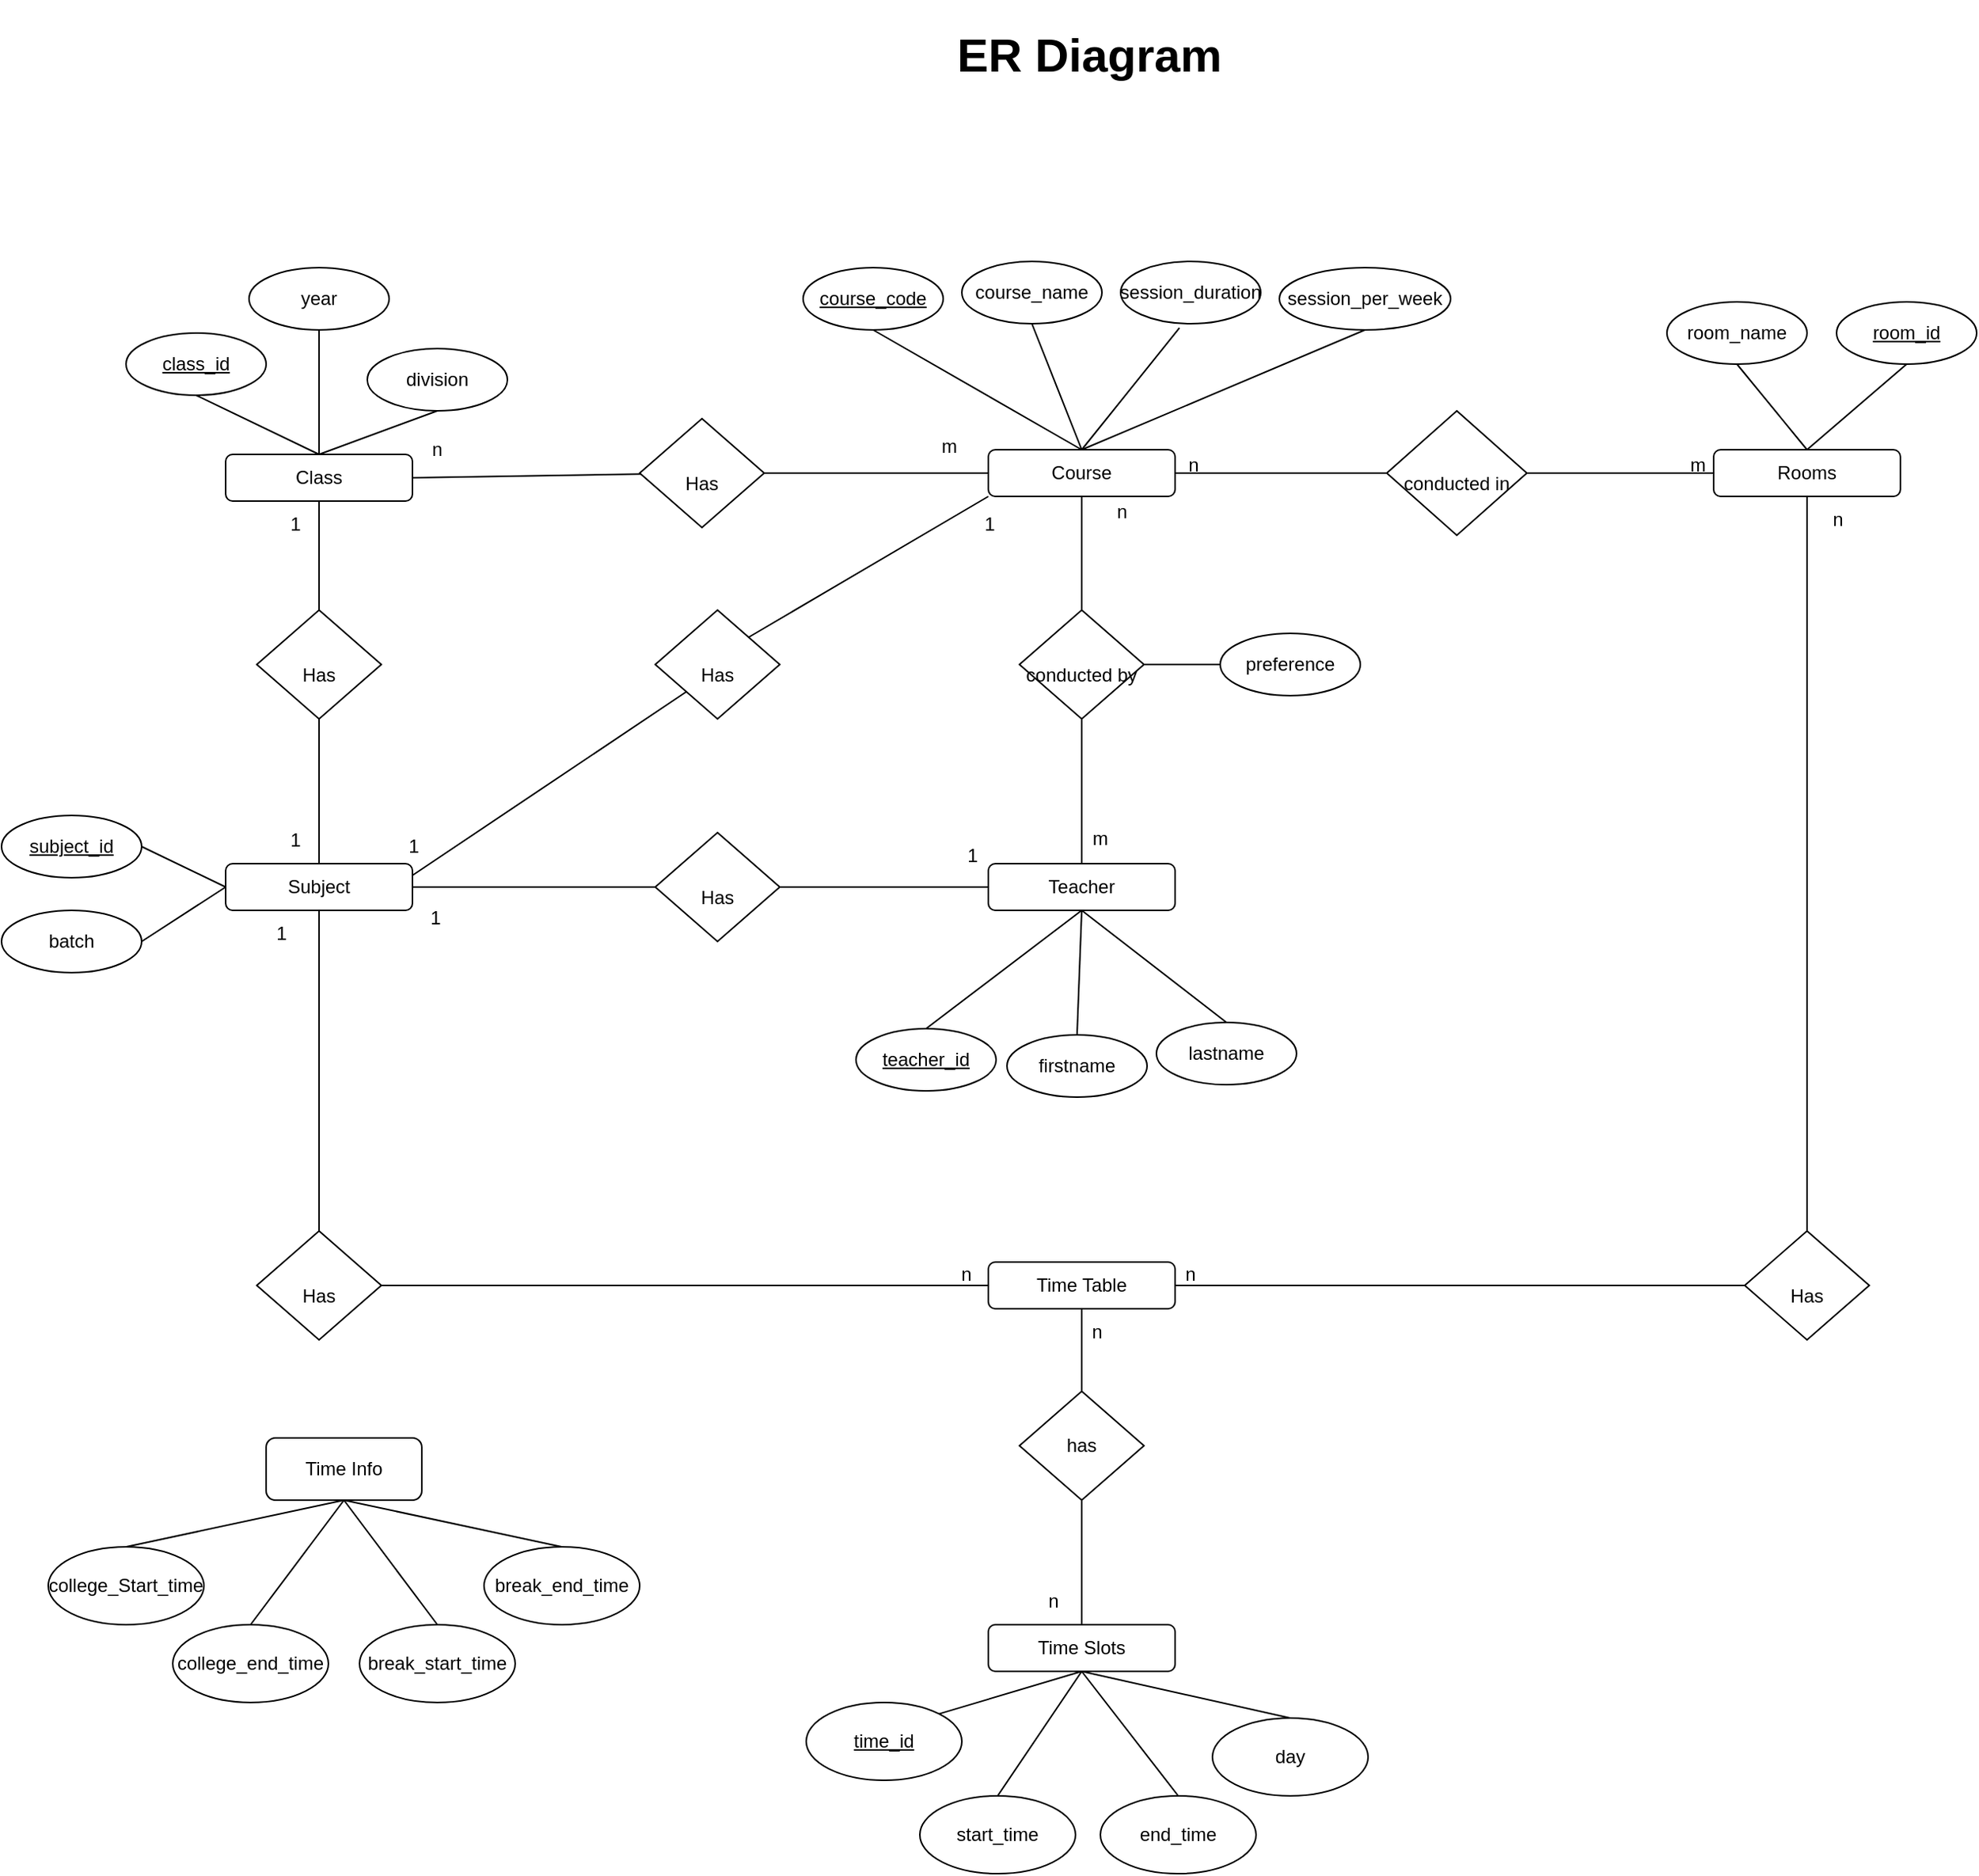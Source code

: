 <mxfile version="20.8.10" type="device"><diagram id="u9UO6aAXQ1LTPCA1RmuC" name="Page-1"><mxGraphModel dx="1114" dy="774" grid="1" gridSize="10" guides="1" tooltips="1" connect="1" arrows="1" fold="1" page="1" pageScale="1" pageWidth="2336" pageHeight="1654" math="0" shadow="0"><root><mxCell id="0"/><mxCell id="1" parent="0"/><mxCell id="pp_ZHWP5TIwgbyzewIT6-2" value="Teacher" style="rounded=1;whiteSpace=wrap;html=1;" parent="1" vertex="1"><mxGeometry x="1224" y="571" width="120" height="30" as="geometry"/></mxCell><mxCell id="pp_ZHWP5TIwgbyzewIT6-3" value="ER Diagram" style="text;html=1;strokeColor=none;fillColor=none;align=center;verticalAlign=middle;whiteSpace=wrap;rounded=0;fontStyle=1;fontSize=30;" parent="1" vertex="1"><mxGeometry x="1149" y="16" width="280" height="70" as="geometry"/></mxCell><mxCell id="pp_ZHWP5TIwgbyzewIT6-4" value="Rooms" style="rounded=1;whiteSpace=wrap;html=1;" parent="1" vertex="1"><mxGeometry x="1690" y="305" width="120" height="30" as="geometry"/></mxCell><mxCell id="pp_ZHWP5TIwgbyzewIT6-5" value="Class" style="rounded=1;whiteSpace=wrap;html=1;" parent="1" vertex="1"><mxGeometry x="734" y="308" width="120" height="30" as="geometry"/></mxCell><mxCell id="pp_ZHWP5TIwgbyzewIT6-6" value="Course" style="rounded=1;whiteSpace=wrap;html=1;" parent="1" vertex="1"><mxGeometry x="1224" y="305" width="120" height="30" as="geometry"/></mxCell><mxCell id="pp_ZHWP5TIwgbyzewIT6-7" value="&lt;span style=&quot;font-size: 12px;&quot;&gt;conducted by&lt;br&gt;&lt;/span&gt;" style="rhombus;whiteSpace=wrap;html=1;fontSize=30;fontStyle=0;" parent="1" vertex="1"><mxGeometry x="1244" y="408" width="80" height="70" as="geometry"/></mxCell><mxCell id="pp_ZHWP5TIwgbyzewIT6-9" value="&lt;span style=&quot;font-size: 12px;&quot;&gt;Has&lt;br&gt;&lt;/span&gt;" style="rhombus;whiteSpace=wrap;html=1;fontSize=30;fontStyle=0;" parent="1" vertex="1"><mxGeometry x="1010" y="551" width="80" height="70" as="geometry"/></mxCell><mxCell id="pp_ZHWP5TIwgbyzewIT6-10" value="&lt;span style=&quot;font-size: 12px;&quot;&gt;conducted in&lt;br&gt;&lt;/span&gt;" style="rhombus;whiteSpace=wrap;html=1;fontSize=30;fontStyle=0;" parent="1" vertex="1"><mxGeometry x="1480" y="280" width="90" height="80" as="geometry"/></mxCell><mxCell id="pp_ZHWP5TIwgbyzewIT6-36" value="teacher_id" style="ellipse;whiteSpace=wrap;html=1;fontSize=12;fontStyle=4;" parent="1" vertex="1"><mxGeometry x="1139" y="677" width="90" height="40" as="geometry"/></mxCell><mxCell id="pp_ZHWP5TIwgbyzewIT6-37" value="firstname" style="ellipse;whiteSpace=wrap;html=1;fontSize=12;" parent="1" vertex="1"><mxGeometry x="1236" y="681" width="90" height="40" as="geometry"/></mxCell><mxCell id="pp_ZHWP5TIwgbyzewIT6-38" value="" style="endArrow=none;html=1;rounded=0;fontSize=12;entryX=0.5;entryY=0;entryDx=0;entryDy=0;exitX=0.5;exitY=1;exitDx=0;exitDy=0;" parent="1" source="pp_ZHWP5TIwgbyzewIT6-2" target="pp_ZHWP5TIwgbyzewIT6-36" edge="1"><mxGeometry width="50" height="50" relative="1" as="geometry"><mxPoint x="1149" y="568" as="sourcePoint"/><mxPoint x="1089" y="628" as="targetPoint"/></mxGeometry></mxCell><mxCell id="pp_ZHWP5TIwgbyzewIT6-39" value="" style="endArrow=none;html=1;rounded=0;fontSize=12;entryX=0.5;entryY=1;entryDx=0;entryDy=0;exitX=0.5;exitY=0;exitDx=0;exitDy=0;" parent="1" source="pp_ZHWP5TIwgbyzewIT6-37" target="pp_ZHWP5TIwgbyzewIT6-2" edge="1"><mxGeometry width="50" height="50" relative="1" as="geometry"><mxPoint x="1119" y="628" as="sourcePoint"/><mxPoint x="1139" y="568" as="targetPoint"/></mxGeometry></mxCell><mxCell id="pp_ZHWP5TIwgbyzewIT6-40" value="class_id" style="ellipse;whiteSpace=wrap;html=1;fontSize=12;fontStyle=4;" parent="1" vertex="1"><mxGeometry x="670" y="230" width="90" height="40" as="geometry"/></mxCell><mxCell id="pp_ZHWP5TIwgbyzewIT6-41" value="year" style="ellipse;whiteSpace=wrap;html=1;fontSize=12;" parent="1" vertex="1"><mxGeometry x="749" y="188" width="90" height="40" as="geometry"/></mxCell><mxCell id="pp_ZHWP5TIwgbyzewIT6-42" value="division" style="ellipse;whiteSpace=wrap;html=1;fontSize=12;" parent="1" vertex="1"><mxGeometry x="825" y="240" width="90" height="40" as="geometry"/></mxCell><mxCell id="pp_ZHWP5TIwgbyzewIT6-43" value="" style="endArrow=none;html=1;rounded=0;fontSize=12;exitX=0.5;exitY=0;exitDx=0;exitDy=0;entryX=0.5;entryY=1;entryDx=0;entryDy=0;" parent="1" source="pp_ZHWP5TIwgbyzewIT6-5" target="pp_ZHWP5TIwgbyzewIT6-40" edge="1"><mxGeometry width="50" height="50" relative="1" as="geometry"><mxPoint x="1039" y="678" as="sourcePoint"/><mxPoint x="1089" y="628" as="targetPoint"/></mxGeometry></mxCell><mxCell id="pp_ZHWP5TIwgbyzewIT6-44" value="" style="endArrow=none;html=1;rounded=0;fontSize=12;exitX=0.5;exitY=0;exitDx=0;exitDy=0;entryX=0.5;entryY=1;entryDx=0;entryDy=0;" parent="1" source="pp_ZHWP5TIwgbyzewIT6-5" target="pp_ZHWP5TIwgbyzewIT6-41" edge="1"><mxGeometry width="50" height="50" relative="1" as="geometry"><mxPoint x="1039" y="678" as="sourcePoint"/><mxPoint x="1089" y="628" as="targetPoint"/></mxGeometry></mxCell><mxCell id="pp_ZHWP5TIwgbyzewIT6-45" value="" style="endArrow=none;html=1;rounded=0;fontSize=12;exitX=0.5;exitY=0;exitDx=0;exitDy=0;entryX=0.5;entryY=1;entryDx=0;entryDy=0;" parent="1" source="pp_ZHWP5TIwgbyzewIT6-5" target="pp_ZHWP5TIwgbyzewIT6-42" edge="1"><mxGeometry width="50" height="50" relative="1" as="geometry"><mxPoint x="1039" y="678" as="sourcePoint"/><mxPoint x="1089" y="628" as="targetPoint"/></mxGeometry></mxCell><mxCell id="pp_ZHWP5TIwgbyzewIT6-46" value="course_code" style="ellipse;whiteSpace=wrap;html=1;fontSize=12;fontStyle=4;" parent="1" vertex="1"><mxGeometry x="1105" y="188" width="90" height="40" as="geometry"/></mxCell><mxCell id="pp_ZHWP5TIwgbyzewIT6-47" value="course_name" style="ellipse;whiteSpace=wrap;html=1;fontSize=12;" parent="1" vertex="1"><mxGeometry x="1207" y="184" width="90" height="40" as="geometry"/></mxCell><mxCell id="pp_ZHWP5TIwgbyzewIT6-48" value="session_duration" style="ellipse;whiteSpace=wrap;html=1;fontSize=12;" parent="1" vertex="1"><mxGeometry x="1309" y="184" width="90" height="40" as="geometry"/></mxCell><mxCell id="pp_ZHWP5TIwgbyzewIT6-49" value="session_per_week" style="ellipse;whiteSpace=wrap;html=1;fontSize=12;" parent="1" vertex="1"><mxGeometry x="1411" y="188" width="110" height="40" as="geometry"/></mxCell><mxCell id="pp_ZHWP5TIwgbyzewIT6-50" value="" style="endArrow=none;html=1;rounded=0;fontSize=12;exitX=0.5;exitY=1;exitDx=0;exitDy=0;entryX=0.5;entryY=0;entryDx=0;entryDy=0;" parent="1" source="pp_ZHWP5TIwgbyzewIT6-46" target="pp_ZHWP5TIwgbyzewIT6-6" edge="1"><mxGeometry width="50" height="50" relative="1" as="geometry"><mxPoint x="1039" y="878" as="sourcePoint"/><mxPoint x="1249" y="598" as="targetPoint"/></mxGeometry></mxCell><mxCell id="pp_ZHWP5TIwgbyzewIT6-51" value="" style="endArrow=none;html=1;rounded=0;fontSize=12;exitX=0.5;exitY=1;exitDx=0;exitDy=0;entryX=0.5;entryY=0;entryDx=0;entryDy=0;" parent="1" source="pp_ZHWP5TIwgbyzewIT6-47" target="pp_ZHWP5TIwgbyzewIT6-6" edge="1"><mxGeometry width="50" height="50" relative="1" as="geometry"><mxPoint x="1039" y="878" as="sourcePoint"/><mxPoint x="1069" y="818" as="targetPoint"/></mxGeometry></mxCell><mxCell id="pp_ZHWP5TIwgbyzewIT6-52" value="" style="endArrow=none;html=1;rounded=0;fontSize=12;exitX=0.42;exitY=1.068;exitDx=0;exitDy=0;entryX=0.5;entryY=0;entryDx=0;entryDy=0;exitPerimeter=0;" parent="1" source="pp_ZHWP5TIwgbyzewIT6-48" target="pp_ZHWP5TIwgbyzewIT6-6" edge="1"><mxGeometry width="50" height="50" relative="1" as="geometry"><mxPoint x="1039" y="878" as="sourcePoint"/><mxPoint x="1289" y="596" as="targetPoint"/></mxGeometry></mxCell><mxCell id="pp_ZHWP5TIwgbyzewIT6-53" value="" style="endArrow=none;html=1;rounded=0;fontSize=12;entryX=0.5;entryY=0;entryDx=0;entryDy=0;exitX=0.5;exitY=1;exitDx=0;exitDy=0;" parent="1" source="pp_ZHWP5TIwgbyzewIT6-49" target="pp_ZHWP5TIwgbyzewIT6-6" edge="1"><mxGeometry width="50" height="50" relative="1" as="geometry"><mxPoint x="1039" y="878" as="sourcePoint"/><mxPoint x="1089" y="828" as="targetPoint"/></mxGeometry></mxCell><mxCell id="pp_ZHWP5TIwgbyzewIT6-54" value="room_id" style="ellipse;whiteSpace=wrap;html=1;fontSize=12;fontStyle=4;" parent="1" vertex="1"><mxGeometry x="1769" y="210" width="90" height="40" as="geometry"/></mxCell><mxCell id="pp_ZHWP5TIwgbyzewIT6-55" value="room_name" style="ellipse;whiteSpace=wrap;html=1;fontSize=12;" parent="1" vertex="1"><mxGeometry x="1660" y="210" width="90" height="40" as="geometry"/></mxCell><mxCell id="pp_ZHWP5TIwgbyzewIT6-56" value="" style="endArrow=none;html=1;rounded=0;fontSize=12;entryX=0.5;entryY=1;entryDx=0;entryDy=0;exitX=0.5;exitY=0;exitDx=0;exitDy=0;" parent="1" source="pp_ZHWP5TIwgbyzewIT6-4" target="pp_ZHWP5TIwgbyzewIT6-54" edge="1"><mxGeometry width="50" height="50" relative="1" as="geometry"><mxPoint x="1039" y="678" as="sourcePoint"/><mxPoint x="1089" y="628" as="targetPoint"/></mxGeometry></mxCell><mxCell id="pp_ZHWP5TIwgbyzewIT6-57" value="" style="endArrow=none;html=1;rounded=0;fontSize=12;entryX=0.5;entryY=1;entryDx=0;entryDy=0;exitX=0.5;exitY=0;exitDx=0;exitDy=0;" parent="1" source="pp_ZHWP5TIwgbyzewIT6-4" target="pp_ZHWP5TIwgbyzewIT6-55" edge="1"><mxGeometry width="50" height="50" relative="1" as="geometry"><mxPoint x="1349" y="828" as="sourcePoint"/><mxPoint x="1399" y="778" as="targetPoint"/></mxGeometry></mxCell><mxCell id="pp_ZHWP5TIwgbyzewIT6-58" value="Time Table" style="rounded=1;whiteSpace=wrap;html=1;" parent="1" vertex="1"><mxGeometry x="1224" y="827" width="120" height="30" as="geometry"/></mxCell><mxCell id="pp_ZHWP5TIwgbyzewIT6-62" value="&lt;span style=&quot;font-size: 12px;&quot;&gt;Has&lt;br&gt;&lt;/span&gt;" style="rhombus;whiteSpace=wrap;html=1;fontSize=30;fontStyle=0;" parent="1" vertex="1"><mxGeometry x="1710" y="807" width="80" height="70" as="geometry"/></mxCell><mxCell id="pp_ZHWP5TIwgbyzewIT6-67" value="" style="endArrow=none;html=1;rounded=0;fontSize=12;exitX=1;exitY=0.5;exitDx=0;exitDy=0;entryX=0;entryY=0.5;entryDx=0;entryDy=0;" parent="1" source="pp_ZHWP5TIwgbyzewIT6-58" target="pp_ZHWP5TIwgbyzewIT6-62" edge="1"><mxGeometry width="50" height="50" relative="1" as="geometry"><mxPoint x="1219" y="1118" as="sourcePoint"/><mxPoint x="1269" y="1068" as="targetPoint"/></mxGeometry></mxCell><mxCell id="pp_ZHWP5TIwgbyzewIT6-68" value="" style="endArrow=none;html=1;rounded=0;fontSize=12;entryX=0.5;entryY=1;entryDx=0;entryDy=0;exitX=0.5;exitY=0;exitDx=0;exitDy=0;" parent="1" source="pp_ZHWP5TIwgbyzewIT6-62" target="pp_ZHWP5TIwgbyzewIT6-4" edge="1"><mxGeometry width="50" height="50" relative="1" as="geometry"><mxPoint x="1329" y="858" as="sourcePoint"/><mxPoint x="1379" y="808" as="targetPoint"/></mxGeometry></mxCell><mxCell id="pp_ZHWP5TIwgbyzewIT6-99" value="n" style="text;html=1;strokeColor=none;fillColor=none;align=center;verticalAlign=middle;whiteSpace=wrap;rounded=0;fontSize=12;" parent="1" vertex="1"><mxGeometry x="1740" y="335" width="60" height="30" as="geometry"/></mxCell><mxCell id="pp_ZHWP5TIwgbyzewIT6-113" value="n" style="text;html=1;strokeColor=none;fillColor=none;align=center;verticalAlign=middle;whiteSpace=wrap;rounded=0;fontSize=12;" parent="1" vertex="1"><mxGeometry x="1324" y="820" width="60" height="30" as="geometry"/></mxCell><mxCell id="XUNh5YbpI6GMGYQQi6fQ-2" value="Time Info" style="rounded=1;whiteSpace=wrap;html=1;" parent="1" vertex="1"><mxGeometry x="760" y="940" width="100" height="40" as="geometry"/></mxCell><mxCell id="XUNh5YbpI6GMGYQQi6fQ-3" value="college_Start_time" style="ellipse;whiteSpace=wrap;html=1;" parent="1" vertex="1"><mxGeometry x="620" y="1010" width="100" height="50" as="geometry"/></mxCell><mxCell id="XUNh5YbpI6GMGYQQi6fQ-4" value="college_end_time" style="ellipse;whiteSpace=wrap;html=1;" parent="1" vertex="1"><mxGeometry x="700" y="1060" width="100" height="50" as="geometry"/></mxCell><mxCell id="XUNh5YbpI6GMGYQQi6fQ-5" value="break_start_time" style="ellipse;whiteSpace=wrap;html=1;" parent="1" vertex="1"><mxGeometry x="820" y="1060" width="100" height="50" as="geometry"/></mxCell><mxCell id="XUNh5YbpI6GMGYQQi6fQ-6" value="break_end_time" style="ellipse;whiteSpace=wrap;html=1;" parent="1" vertex="1"><mxGeometry x="900" y="1010" width="100" height="50" as="geometry"/></mxCell><mxCell id="XUNh5YbpI6GMGYQQi6fQ-9" value="" style="endArrow=none;html=1;rounded=0;entryX=0.5;entryY=0;entryDx=0;entryDy=0;exitX=0.5;exitY=1;exitDx=0;exitDy=0;" parent="1" source="XUNh5YbpI6GMGYQQi6fQ-2" target="XUNh5YbpI6GMGYQQi6fQ-3" edge="1"><mxGeometry width="50" height="50" relative="1" as="geometry"><mxPoint x="829" y="1168" as="sourcePoint"/><mxPoint x="1119" y="1048" as="targetPoint"/></mxGeometry></mxCell><mxCell id="XUNh5YbpI6GMGYQQi6fQ-10" value="" style="endArrow=none;html=1;rounded=0;exitX=0.5;exitY=1;exitDx=0;exitDy=0;entryX=0.5;entryY=0;entryDx=0;entryDy=0;" parent="1" source="XUNh5YbpI6GMGYQQi6fQ-2" target="XUNh5YbpI6GMGYQQi6fQ-4" edge="1"><mxGeometry width="50" height="50" relative="1" as="geometry"><mxPoint x="1069" y="1098" as="sourcePoint"/><mxPoint x="1119" y="1048" as="targetPoint"/></mxGeometry></mxCell><mxCell id="XUNh5YbpI6GMGYQQi6fQ-11" value="" style="endArrow=none;html=1;rounded=0;exitX=0.5;exitY=1;exitDx=0;exitDy=0;entryX=0.5;entryY=0;entryDx=0;entryDy=0;" parent="1" source="XUNh5YbpI6GMGYQQi6fQ-2" target="XUNh5YbpI6GMGYQQi6fQ-6" edge="1"><mxGeometry width="50" height="50" relative="1" as="geometry"><mxPoint x="1069" y="1098" as="sourcePoint"/><mxPoint x="1119" y="1048" as="targetPoint"/></mxGeometry></mxCell><mxCell id="XUNh5YbpI6GMGYQQi6fQ-12" value="" style="endArrow=none;html=1;rounded=0;exitX=0.5;exitY=1;exitDx=0;exitDy=0;entryX=0.5;entryY=0;entryDx=0;entryDy=0;" parent="1" source="XUNh5YbpI6GMGYQQi6fQ-2" target="XUNh5YbpI6GMGYQQi6fQ-5" edge="1"><mxGeometry width="50" height="50" relative="1" as="geometry"><mxPoint x="1069" y="1098" as="sourcePoint"/><mxPoint x="1119" y="1048" as="targetPoint"/></mxGeometry></mxCell><mxCell id="ksi-KgXg931qsMHE3DVh-1" value="preference" style="ellipse;whiteSpace=wrap;html=1;fontSize=12;" parent="1" vertex="1"><mxGeometry x="1373" y="423" width="90" height="40" as="geometry"/></mxCell><mxCell id="ksi-KgXg931qsMHE3DVh-2" value="" style="endArrow=none;html=1;rounded=0;entryX=0;entryY=0.5;entryDx=0;entryDy=0;exitX=1;exitY=0.5;exitDx=0;exitDy=0;" parent="1" source="pp_ZHWP5TIwgbyzewIT6-7" target="ksi-KgXg931qsMHE3DVh-1" edge="1"><mxGeometry width="50" height="50" relative="1" as="geometry"><mxPoint x="999" y="468" as="sourcePoint"/><mxPoint x="1049" y="418" as="targetPoint"/></mxGeometry></mxCell><mxCell id="2k_cxdHPpTk8gg4kyThG-1" value="Time Slots" style="rounded=1;whiteSpace=wrap;html=1;" parent="1" vertex="1"><mxGeometry x="1224" y="1060" width="120" height="30" as="geometry"/></mxCell><mxCell id="2k_cxdHPpTk8gg4kyThG-2" value="time_id" style="ellipse;whiteSpace=wrap;html=1;fontStyle=4;" parent="1" vertex="1"><mxGeometry x="1107" y="1110" width="100" height="50" as="geometry"/></mxCell><mxCell id="2k_cxdHPpTk8gg4kyThG-3" value="start_time" style="ellipse;whiteSpace=wrap;html=1;" parent="1" vertex="1"><mxGeometry x="1180" y="1170" width="100" height="50" as="geometry"/></mxCell><mxCell id="2k_cxdHPpTk8gg4kyThG-4" value="end_time" style="ellipse;whiteSpace=wrap;html=1;" parent="1" vertex="1"><mxGeometry x="1296" y="1170" width="100" height="50" as="geometry"/></mxCell><mxCell id="2k_cxdHPpTk8gg4kyThG-5" value="day" style="ellipse;whiteSpace=wrap;html=1;" parent="1" vertex="1"><mxGeometry x="1368" y="1120" width="100" height="50" as="geometry"/></mxCell><mxCell id="2k_cxdHPpTk8gg4kyThG-6" value="" style="endArrow=none;html=1;rounded=0;entryX=0.5;entryY=1;entryDx=0;entryDy=0;exitX=1;exitY=0;exitDx=0;exitDy=0;" parent="1" source="2k_cxdHPpTk8gg4kyThG-2" target="2k_cxdHPpTk8gg4kyThG-1" edge="1"><mxGeometry width="50" height="50" relative="1" as="geometry"><mxPoint x="999" y="1068" as="sourcePoint"/><mxPoint x="1049" y="1018" as="targetPoint"/></mxGeometry></mxCell><mxCell id="2k_cxdHPpTk8gg4kyThG-7" value="" style="endArrow=none;html=1;rounded=0;entryX=0.5;entryY=1;entryDx=0;entryDy=0;exitX=0.5;exitY=0;exitDx=0;exitDy=0;" parent="1" source="2k_cxdHPpTk8gg4kyThG-3" target="2k_cxdHPpTk8gg4kyThG-1" edge="1"><mxGeometry width="50" height="50" relative="1" as="geometry"><mxPoint x="999" y="1068" as="sourcePoint"/><mxPoint x="1049" y="1018" as="targetPoint"/></mxGeometry></mxCell><mxCell id="2k_cxdHPpTk8gg4kyThG-8" value="" style="endArrow=none;html=1;rounded=0;entryX=0.5;entryY=1;entryDx=0;entryDy=0;exitX=0.5;exitY=0;exitDx=0;exitDy=0;" parent="1" source="2k_cxdHPpTk8gg4kyThG-4" target="2k_cxdHPpTk8gg4kyThG-1" edge="1"><mxGeometry width="50" height="50" relative="1" as="geometry"><mxPoint x="999" y="1068" as="sourcePoint"/><mxPoint x="1049" y="1018" as="targetPoint"/></mxGeometry></mxCell><mxCell id="2k_cxdHPpTk8gg4kyThG-9" value="" style="endArrow=none;html=1;rounded=0;entryX=0.5;entryY=1;entryDx=0;entryDy=0;exitX=0.5;exitY=0;exitDx=0;exitDy=0;" parent="1" source="2k_cxdHPpTk8gg4kyThG-5" target="2k_cxdHPpTk8gg4kyThG-1" edge="1"><mxGeometry width="50" height="50" relative="1" as="geometry"><mxPoint x="999" y="1068" as="sourcePoint"/><mxPoint x="1049" y="1018" as="targetPoint"/></mxGeometry></mxCell><mxCell id="2k_cxdHPpTk8gg4kyThG-10" value="has" style="rhombus;whiteSpace=wrap;html=1;" parent="1" vertex="1"><mxGeometry x="1244" y="910" width="80" height="70" as="geometry"/></mxCell><mxCell id="2k_cxdHPpTk8gg4kyThG-11" value="" style="endArrow=none;html=1;rounded=0;entryX=0.5;entryY=1;entryDx=0;entryDy=0;exitX=0.5;exitY=0;exitDx=0;exitDy=0;" parent="1" source="2k_cxdHPpTk8gg4kyThG-10" target="pp_ZHWP5TIwgbyzewIT6-58" edge="1"><mxGeometry width="50" height="50" relative="1" as="geometry"><mxPoint x="999" y="1068" as="sourcePoint"/><mxPoint x="1049" y="1018" as="targetPoint"/></mxGeometry></mxCell><mxCell id="2k_cxdHPpTk8gg4kyThG-12" value="" style="endArrow=none;html=1;rounded=0;entryX=0.5;entryY=1;entryDx=0;entryDy=0;exitX=0.5;exitY=0;exitDx=0;exitDy=0;" parent="1" source="2k_cxdHPpTk8gg4kyThG-1" target="2k_cxdHPpTk8gg4kyThG-10" edge="1"><mxGeometry width="50" height="50" relative="1" as="geometry"><mxPoint x="999" y="1068" as="sourcePoint"/><mxPoint x="1049" y="1018" as="targetPoint"/></mxGeometry></mxCell><mxCell id="2k_cxdHPpTk8gg4kyThG-15" value="n" style="text;html=1;strokeColor=none;fillColor=none;align=center;verticalAlign=middle;whiteSpace=wrap;rounded=0;" parent="1" vertex="1"><mxGeometry x="1236" y="1030" width="60" height="30" as="geometry"/></mxCell><mxCell id="2k_cxdHPpTk8gg4kyThG-16" value="n" style="text;html=1;strokeColor=none;fillColor=none;align=center;verticalAlign=middle;whiteSpace=wrap;rounded=0;" parent="1" vertex="1"><mxGeometry x="1264" y="857" width="60" height="30" as="geometry"/></mxCell><mxCell id="A5fgIHhanyY5Ph-lzB0l-19" value="lastname" style="ellipse;whiteSpace=wrap;html=1;fontSize=12;" parent="1" vertex="1"><mxGeometry x="1332" y="673" width="90" height="40" as="geometry"/></mxCell><mxCell id="A5fgIHhanyY5Ph-lzB0l-20" value="" style="endArrow=none;html=1;rounded=0;fontSize=12;entryX=0.5;entryY=0;entryDx=0;entryDy=0;exitX=0.5;exitY=1;exitDx=0;exitDy=0;" parent="1" source="pp_ZHWP5TIwgbyzewIT6-2" target="A5fgIHhanyY5Ph-lzB0l-19" edge="1"><mxGeometry width="50" height="50" relative="1" as="geometry"><mxPoint x="1439" y="278" as="sourcePoint"/><mxPoint x="1364" y="208" as="targetPoint"/></mxGeometry></mxCell><mxCell id="A5fgIHhanyY5Ph-lzB0l-23" value="Subject" style="rounded=1;whiteSpace=wrap;html=1;" parent="1" vertex="1"><mxGeometry x="734" y="571" width="120" height="30" as="geometry"/></mxCell><mxCell id="A5fgIHhanyY5Ph-lzB0l-24" value="&lt;span style=&quot;font-size: 12px;&quot;&gt;Has&lt;br&gt;&lt;/span&gt;" style="rhombus;whiteSpace=wrap;html=1;fontSize=30;fontStyle=0;" parent="1" vertex="1"><mxGeometry x="754" y="408" width="80" height="70" as="geometry"/></mxCell><mxCell id="A5fgIHhanyY5Ph-lzB0l-25" value="&lt;span style=&quot;font-size: 12px;&quot;&gt;Has&lt;br&gt;&lt;/span&gt;" style="rhombus;whiteSpace=wrap;html=1;fontSize=30;fontStyle=0;" parent="1" vertex="1"><mxGeometry x="1000" y="285" width="80" height="70" as="geometry"/></mxCell><mxCell id="A5fgIHhanyY5Ph-lzB0l-26" value="&lt;span style=&quot;font-size: 12px;&quot;&gt;Has&lt;br&gt;&lt;/span&gt;" style="rhombus;whiteSpace=wrap;html=1;fontSize=30;fontStyle=0;" parent="1" vertex="1"><mxGeometry x="1010" y="408" width="80" height="70" as="geometry"/></mxCell><mxCell id="A5fgIHhanyY5Ph-lzB0l-34" value="subject_id" style="ellipse;whiteSpace=wrap;html=1;fontSize=12;fontStyle=4;" parent="1" vertex="1"><mxGeometry x="590" y="540" width="90" height="40" as="geometry"/></mxCell><mxCell id="A5fgIHhanyY5Ph-lzB0l-35" value="batch" style="ellipse;whiteSpace=wrap;html=1;fontSize=12;" parent="1" vertex="1"><mxGeometry x="590" y="601" width="90" height="40" as="geometry"/></mxCell><mxCell id="A5fgIHhanyY5Ph-lzB0l-37" value="" style="endArrow=none;html=1;rounded=0;fontSize=12;entryX=0;entryY=0.5;entryDx=0;entryDy=0;exitX=1;exitY=0.5;exitDx=0;exitDy=0;" parent="1" source="A5fgIHhanyY5Ph-lzB0l-34" target="A5fgIHhanyY5Ph-lzB0l-23" edge="1"><mxGeometry width="50" height="50" relative="1" as="geometry"><mxPoint x="789" y="268" as="sourcePoint"/><mxPoint x="559" y="268" as="targetPoint"/></mxGeometry></mxCell><mxCell id="A5fgIHhanyY5Ph-lzB0l-38" value="" style="endArrow=none;html=1;rounded=0;fontSize=12;exitX=1;exitY=0.5;exitDx=0;exitDy=0;entryX=0;entryY=0.5;entryDx=0;entryDy=0;" parent="1" source="A5fgIHhanyY5Ph-lzB0l-35" target="A5fgIHhanyY5Ph-lzB0l-23" edge="1"><mxGeometry width="50" height="50" relative="1" as="geometry"><mxPoint x="899" y="238" as="sourcePoint"/><mxPoint x="690" y="720" as="targetPoint"/></mxGeometry></mxCell><mxCell id="CjoDNGx_VOSRmN2XxDXK-1" value="" style="endArrow=none;html=1;rounded=0;fontSize=12;exitX=0.5;exitY=1;exitDx=0;exitDy=0;entryX=0.5;entryY=0;entryDx=0;entryDy=0;" parent="1" source="pp_ZHWP5TIwgbyzewIT6-6" target="pp_ZHWP5TIwgbyzewIT6-7" edge="1"><mxGeometry width="50" height="50" relative="1" as="geometry"><mxPoint x="1197" y="364" as="sourcePoint"/><mxPoint x="1327" y="442" as="targetPoint"/></mxGeometry></mxCell><mxCell id="CjoDNGx_VOSRmN2XxDXK-2" value="" style="endArrow=none;html=1;rounded=0;fontSize=12;exitX=0.5;exitY=0;exitDx=0;exitDy=0;entryX=0.5;entryY=1;entryDx=0;entryDy=0;" parent="1" source="pp_ZHWP5TIwgbyzewIT6-2" target="pp_ZHWP5TIwgbyzewIT6-7" edge="1"><mxGeometry width="50" height="50" relative="1" as="geometry"><mxPoint x="1201" y="500" as="sourcePoint"/><mxPoint x="1331" y="578" as="targetPoint"/></mxGeometry></mxCell><mxCell id="CjoDNGx_VOSRmN2XxDXK-3" value="" style="endArrow=none;html=1;rounded=0;fontSize=12;exitX=1;exitY=0.5;exitDx=0;exitDy=0;entryX=0;entryY=0.5;entryDx=0;entryDy=0;" parent="1" source="pp_ZHWP5TIwgbyzewIT6-6" target="pp_ZHWP5TIwgbyzewIT6-10" edge="1"><mxGeometry width="50" height="50" relative="1" as="geometry"><mxPoint x="1440" y="320" as="sourcePoint"/><mxPoint x="1570" y="398" as="targetPoint"/></mxGeometry></mxCell><mxCell id="CjoDNGx_VOSRmN2XxDXK-4" value="" style="endArrow=none;html=1;rounded=0;fontSize=12;exitX=1;exitY=0.5;exitDx=0;exitDy=0;entryX=0;entryY=0.5;entryDx=0;entryDy=0;" parent="1" source="pp_ZHWP5TIwgbyzewIT6-10" target="pp_ZHWP5TIwgbyzewIT6-4" edge="1"><mxGeometry width="50" height="50" relative="1" as="geometry"><mxPoint x="1610" y="440" as="sourcePoint"/><mxPoint x="1740" y="518" as="targetPoint"/></mxGeometry></mxCell><mxCell id="CjoDNGx_VOSRmN2XxDXK-8" value="" style="endArrow=none;html=1;rounded=0;fontSize=12;exitX=1;exitY=0.5;exitDx=0;exitDy=0;" parent="1" source="A5fgIHhanyY5Ph-lzB0l-23" target="pp_ZHWP5TIwgbyzewIT6-9" edge="1"><mxGeometry width="50" height="50" relative="1" as="geometry"><mxPoint x="810" y="650" as="sourcePoint"/><mxPoint x="940" y="728" as="targetPoint"/></mxGeometry></mxCell><mxCell id="CjoDNGx_VOSRmN2XxDXK-9" value="" style="endArrow=none;html=1;rounded=0;fontSize=12;exitX=1;exitY=0.5;exitDx=0;exitDy=0;entryX=0;entryY=0.5;entryDx=0;entryDy=0;" parent="1" source="pp_ZHWP5TIwgbyzewIT6-9" target="pp_ZHWP5TIwgbyzewIT6-2" edge="1"><mxGeometry width="50" height="50" relative="1" as="geometry"><mxPoint x="870" y="640" as="sourcePoint"/><mxPoint x="1000" y="718" as="targetPoint"/></mxGeometry></mxCell><mxCell id="CjoDNGx_VOSRmN2XxDXK-10" value="" style="endArrow=none;html=1;rounded=0;fontSize=12;exitX=0.5;exitY=1;exitDx=0;exitDy=0;entryX=0.5;entryY=0;entryDx=0;entryDy=0;" parent="1" source="A5fgIHhanyY5Ph-lzB0l-24" target="A5fgIHhanyY5Ph-lzB0l-23" edge="1"><mxGeometry width="50" height="50" relative="1" as="geometry"><mxPoint x="620" y="470" as="sourcePoint"/><mxPoint x="750" y="548" as="targetPoint"/></mxGeometry></mxCell><mxCell id="CjoDNGx_VOSRmN2XxDXK-11" value="" style="endArrow=none;html=1;rounded=0;fontSize=12;exitX=0.5;exitY=0;exitDx=0;exitDy=0;entryX=0.5;entryY=1;entryDx=0;entryDy=0;" parent="1" source="A5fgIHhanyY5Ph-lzB0l-24" target="pp_ZHWP5TIwgbyzewIT6-5" edge="1"><mxGeometry width="50" height="50" relative="1" as="geometry"><mxPoint x="760" y="380" as="sourcePoint"/><mxPoint x="890" y="458" as="targetPoint"/></mxGeometry></mxCell><mxCell id="CjoDNGx_VOSRmN2XxDXK-12" value="" style="endArrow=none;html=1;rounded=0;fontSize=12;exitX=1;exitY=0.5;exitDx=0;exitDy=0;" parent="1" source="pp_ZHWP5TIwgbyzewIT6-5" target="A5fgIHhanyY5Ph-lzB0l-25" edge="1"><mxGeometry width="50" height="50" relative="1" as="geometry"><mxPoint x="810" y="350" as="sourcePoint"/><mxPoint x="940" y="428" as="targetPoint"/></mxGeometry></mxCell><mxCell id="CjoDNGx_VOSRmN2XxDXK-13" value="" style="endArrow=none;html=1;rounded=0;fontSize=12;exitX=1;exitY=0.5;exitDx=0;exitDy=0;entryX=0;entryY=0.5;entryDx=0;entryDy=0;" parent="1" source="A5fgIHhanyY5Ph-lzB0l-25" target="pp_ZHWP5TIwgbyzewIT6-6" edge="1"><mxGeometry width="50" height="50" relative="1" as="geometry"><mxPoint x="1100" y="350" as="sourcePoint"/><mxPoint x="1230" y="428" as="targetPoint"/></mxGeometry></mxCell><mxCell id="CjoDNGx_VOSRmN2XxDXK-14" value="" style="endArrow=none;html=1;rounded=0;fontSize=12;exitX=1;exitY=0.25;exitDx=0;exitDy=0;entryX=0;entryY=1;entryDx=0;entryDy=0;" parent="1" source="A5fgIHhanyY5Ph-lzB0l-23" target="A5fgIHhanyY5Ph-lzB0l-26" edge="1"><mxGeometry width="50" height="50" relative="1" as="geometry"><mxPoint x="780" y="490" as="sourcePoint"/><mxPoint x="910" y="568" as="targetPoint"/></mxGeometry></mxCell><mxCell id="CjoDNGx_VOSRmN2XxDXK-15" value="" style="endArrow=none;html=1;rounded=0;fontSize=12;exitX=1;exitY=0;exitDx=0;exitDy=0;entryX=0;entryY=1;entryDx=0;entryDy=0;" parent="1" source="A5fgIHhanyY5Ph-lzB0l-26" target="pp_ZHWP5TIwgbyzewIT6-6" edge="1"><mxGeometry width="50" height="50" relative="1" as="geometry"><mxPoint x="1080" y="400" as="sourcePoint"/><mxPoint x="1210" y="478" as="targetPoint"/></mxGeometry></mxCell><mxCell id="CjoDNGx_VOSRmN2XxDXK-16" value="" style="endArrow=none;html=1;rounded=0;fontSize=12;exitX=0.5;exitY=1;exitDx=0;exitDy=0;entryX=0.5;entryY=0;entryDx=0;entryDy=0;" parent="1" source="A5fgIHhanyY5Ph-lzB0l-23" target="CjoDNGx_VOSRmN2XxDXK-18" edge="1"><mxGeometry width="50" height="50" relative="1" as="geometry"><mxPoint x="690" y="780" as="sourcePoint"/><mxPoint x="820" y="858" as="targetPoint"/></mxGeometry></mxCell><mxCell id="CjoDNGx_VOSRmN2XxDXK-17" value="" style="endArrow=none;html=1;rounded=0;fontSize=12;exitX=1;exitY=0.5;exitDx=0;exitDy=0;entryX=0;entryY=0.5;entryDx=0;entryDy=0;" parent="1" source="CjoDNGx_VOSRmN2XxDXK-18" target="pp_ZHWP5TIwgbyzewIT6-58" edge="1"><mxGeometry width="50" height="50" relative="1" as="geometry"><mxPoint x="980" y="830" as="sourcePoint"/><mxPoint x="1110" y="908" as="targetPoint"/></mxGeometry></mxCell><mxCell id="CjoDNGx_VOSRmN2XxDXK-18" value="&lt;span style=&quot;font-size: 12px;&quot;&gt;Has&lt;br&gt;&lt;/span&gt;" style="rhombus;whiteSpace=wrap;html=1;fontSize=30;fontStyle=0;" parent="1" vertex="1"><mxGeometry x="754" y="807" width="80" height="70" as="geometry"/></mxCell><mxCell id="CjoDNGx_VOSRmN2XxDXK-21" value="n" style="text;html=1;strokeColor=none;fillColor=none;align=center;verticalAlign=middle;whiteSpace=wrap;rounded=0;" parent="1" vertex="1"><mxGeometry x="840" y="290" width="60" height="30" as="geometry"/></mxCell><mxCell id="CjoDNGx_VOSRmN2XxDXK-22" value="m" style="text;html=1;strokeColor=none;fillColor=none;align=center;verticalAlign=middle;whiteSpace=wrap;rounded=0;" parent="1" vertex="1"><mxGeometry x="1169" y="288" width="60" height="30" as="geometry"/></mxCell><mxCell id="CjoDNGx_VOSRmN2XxDXK-24" value="n" style="text;html=1;strokeColor=none;fillColor=none;align=center;verticalAlign=middle;whiteSpace=wrap;rounded=0;" parent="1" vertex="1"><mxGeometry x="1280" y="330" width="60" height="30" as="geometry"/></mxCell><mxCell id="CjoDNGx_VOSRmN2XxDXK-26" value="m" style="text;html=1;strokeColor=none;fillColor=none;align=center;verticalAlign=middle;whiteSpace=wrap;rounded=0;" parent="1" vertex="1"><mxGeometry x="1266" y="540" width="60" height="30" as="geometry"/></mxCell><mxCell id="CjoDNGx_VOSRmN2XxDXK-28" value="n" style="text;html=1;strokeColor=none;fillColor=none;align=center;verticalAlign=middle;whiteSpace=wrap;rounded=0;" parent="1" vertex="1"><mxGeometry x="1326" y="300" width="60" height="30" as="geometry"/></mxCell><mxCell id="CjoDNGx_VOSRmN2XxDXK-29" value="m" style="text;html=1;strokeColor=none;fillColor=none;align=center;verticalAlign=middle;whiteSpace=wrap;rounded=0;" parent="1" vertex="1"><mxGeometry x="1650" y="300" width="60" height="30" as="geometry"/></mxCell><mxCell id="CjoDNGx_VOSRmN2XxDXK-30" value="1" style="text;html=1;strokeColor=none;fillColor=none;align=center;verticalAlign=middle;whiteSpace=wrap;rounded=0;" parent="1" vertex="1"><mxGeometry x="749" y="338" width="60" height="30" as="geometry"/></mxCell><mxCell id="CjoDNGx_VOSRmN2XxDXK-31" value="1" style="text;html=1;strokeColor=none;fillColor=none;align=center;verticalAlign=middle;whiteSpace=wrap;rounded=0;" parent="1" vertex="1"><mxGeometry x="749" y="541" width="60" height="30" as="geometry"/></mxCell><mxCell id="CjoDNGx_VOSRmN2XxDXK-32" value="1" style="text;html=1;strokeColor=none;fillColor=none;align=center;verticalAlign=middle;whiteSpace=wrap;rounded=0;" parent="1" vertex="1"><mxGeometry x="839" y="591" width="60" height="30" as="geometry"/></mxCell><mxCell id="CjoDNGx_VOSRmN2XxDXK-33" value="1" style="text;html=1;strokeColor=none;fillColor=none;align=center;verticalAlign=middle;whiteSpace=wrap;rounded=0;" parent="1" vertex="1"><mxGeometry x="1184" y="551" width="60" height="30" as="geometry"/></mxCell><mxCell id="CjoDNGx_VOSRmN2XxDXK-35" value="1" style="text;html=1;strokeColor=none;fillColor=none;align=center;verticalAlign=middle;whiteSpace=wrap;rounded=0;" parent="1" vertex="1"><mxGeometry x="825" y="545" width="60" height="30" as="geometry"/></mxCell><mxCell id="CjoDNGx_VOSRmN2XxDXK-36" value="1" style="text;html=1;strokeColor=none;fillColor=none;align=center;verticalAlign=middle;whiteSpace=wrap;rounded=0;" parent="1" vertex="1"><mxGeometry x="1195" y="338" width="60" height="30" as="geometry"/></mxCell><mxCell id="CjoDNGx_VOSRmN2XxDXK-37" value="1" style="text;html=1;strokeColor=none;fillColor=none;align=center;verticalAlign=middle;whiteSpace=wrap;rounded=0;" parent="1" vertex="1"><mxGeometry x="740" y="601" width="60" height="30" as="geometry"/></mxCell><mxCell id="f0M1stjVVz4JZKcACs1Q-1" value="n" style="text;html=1;strokeColor=none;fillColor=none;align=center;verticalAlign=middle;whiteSpace=wrap;rounded=0;" vertex="1" parent="1"><mxGeometry x="1180" y="820" width="60" height="30" as="geometry"/></mxCell></root></mxGraphModel></diagram></mxfile>
